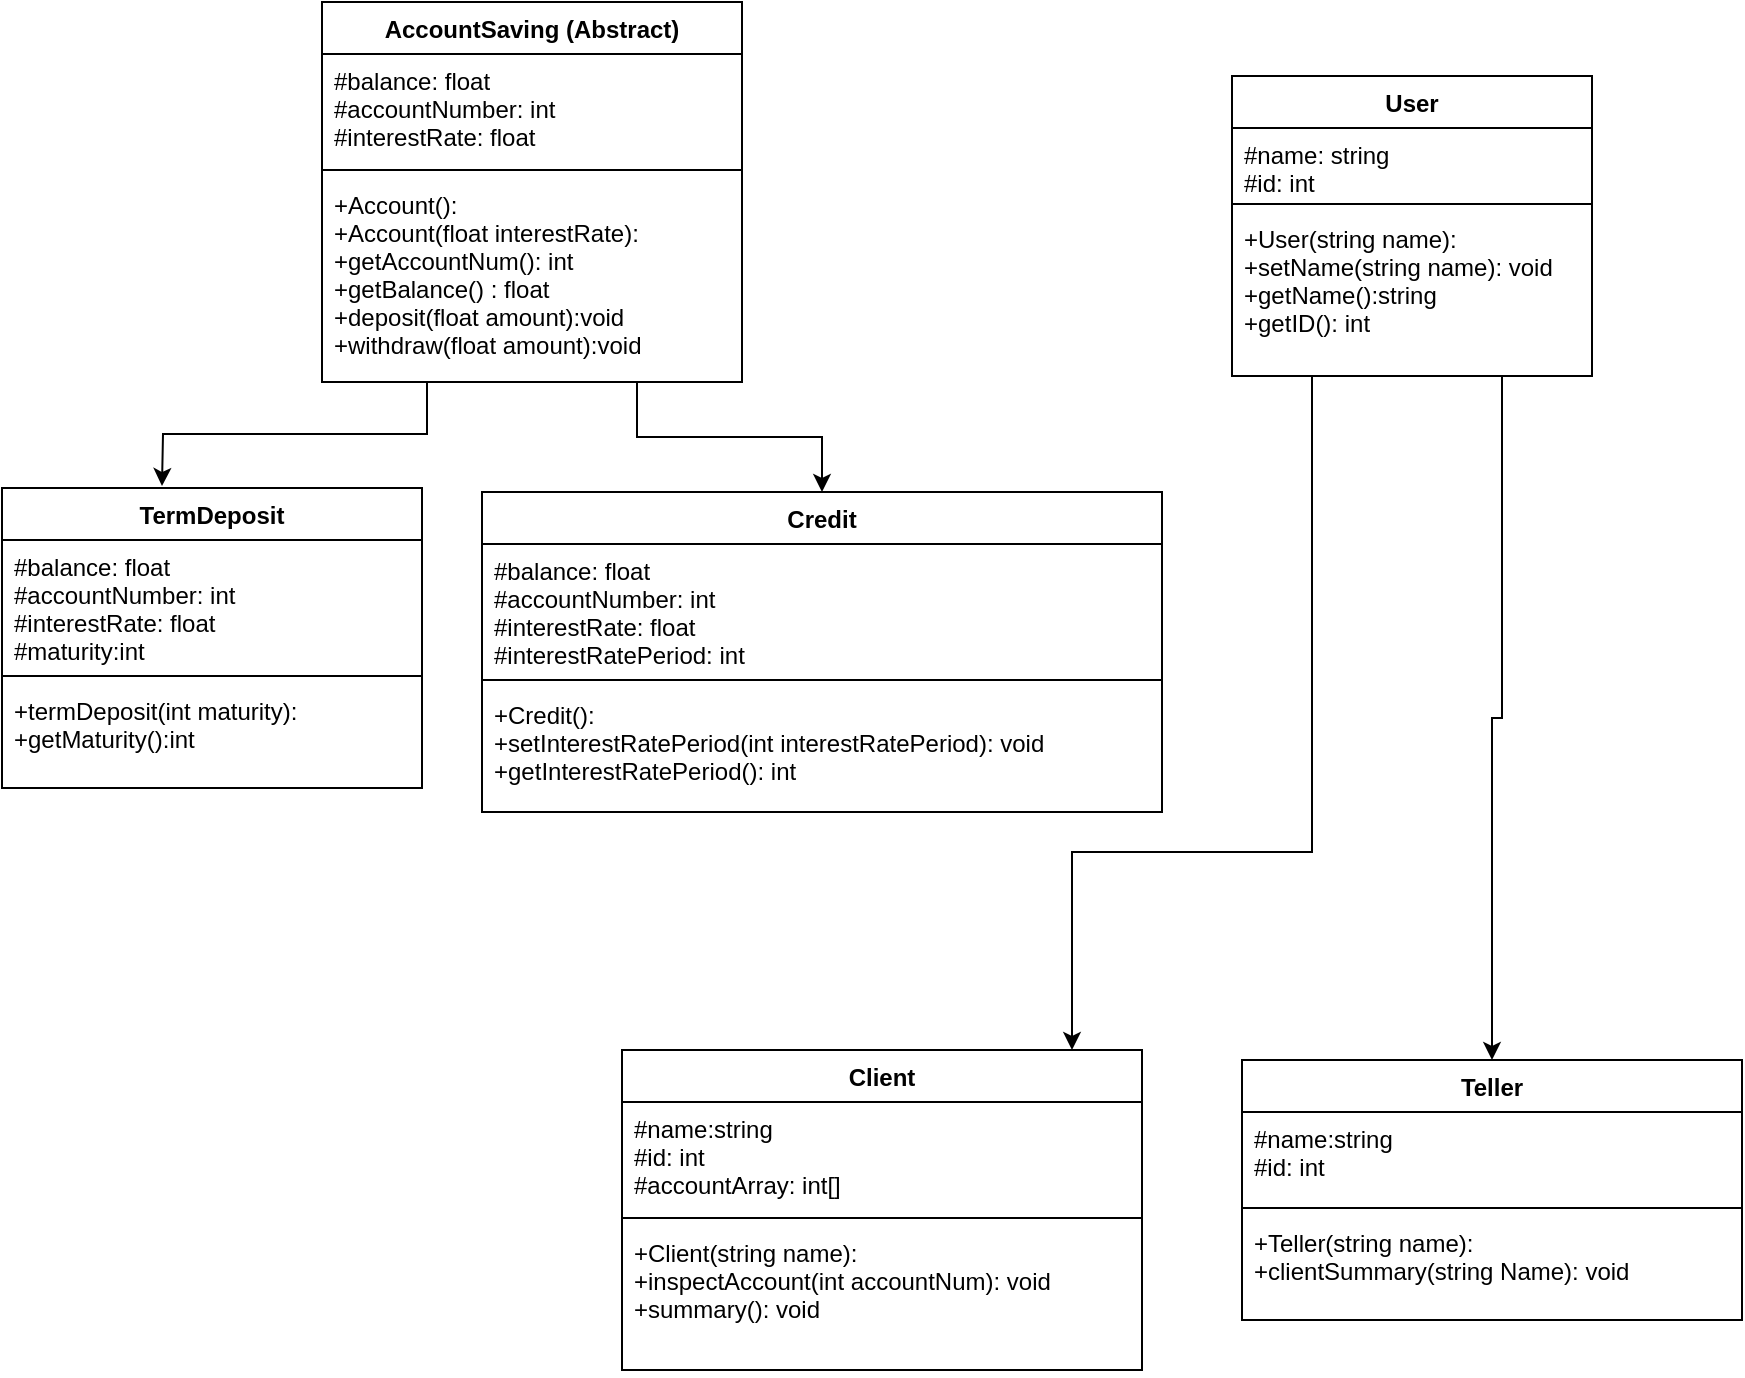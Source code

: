 <mxfile version="11.3.2" type="device" pages="1"><diagram id="7EYryl4mPlPN3u1QIGMJ" name="Page-1"><mxGraphModel dx="1408" dy="751" grid="1" gridSize="10" guides="1" tooltips="1" connect="1" arrows="1" fold="1" page="1" pageScale="1" pageWidth="850" pageHeight="1100" math="0" shadow="0"><root><mxCell id="0"/><mxCell id="1" parent="0"/><mxCell id="0VXwjf7-jMoszRAag_78-26" style="edgeStyle=orthogonalEdgeStyle;rounded=0;orthogonalLoop=1;jettySize=auto;html=1;exitX=0.25;exitY=1;exitDx=0;exitDy=0;" parent="1" source="0VXwjf7-jMoszRAag_78-1" edge="1"><mxGeometry relative="1" as="geometry"><mxPoint x="90" y="257" as="targetPoint"/></mxGeometry></mxCell><mxCell id="0VXwjf7-jMoszRAag_78-27" style="edgeStyle=orthogonalEdgeStyle;rounded=0;orthogonalLoop=1;jettySize=auto;html=1;exitX=0.75;exitY=1;exitDx=0;exitDy=0;entryX=0.5;entryY=0;entryDx=0;entryDy=0;" parent="1" source="0VXwjf7-jMoszRAag_78-1" target="0VXwjf7-jMoszRAag_78-9" edge="1"><mxGeometry relative="1" as="geometry"/></mxCell><mxCell id="0VXwjf7-jMoszRAag_78-1" value="AccountSaving (Abstract)" style="swimlane;fontStyle=1;align=center;verticalAlign=top;childLayout=stackLayout;horizontal=1;startSize=26;horizontalStack=0;resizeParent=1;resizeParentMax=0;resizeLast=0;collapsible=1;marginBottom=0;" parent="1" vertex="1"><mxGeometry x="170" y="15" width="210" height="190" as="geometry"/></mxCell><mxCell id="0VXwjf7-jMoszRAag_78-2" value="#balance: float&#xA;#accountNumber: int&#xA;#interestRate: float&#xA;" style="text;strokeColor=none;fillColor=none;align=left;verticalAlign=top;spacingLeft=4;spacingRight=4;overflow=hidden;rotatable=0;points=[[0,0.5],[1,0.5]];portConstraint=eastwest;" parent="0VXwjf7-jMoszRAag_78-1" vertex="1"><mxGeometry y="26" width="210" height="54" as="geometry"/></mxCell><mxCell id="0VXwjf7-jMoszRAag_78-3" value="" style="line;strokeWidth=1;fillColor=none;align=left;verticalAlign=middle;spacingTop=-1;spacingLeft=3;spacingRight=3;rotatable=0;labelPosition=right;points=[];portConstraint=eastwest;" parent="0VXwjf7-jMoszRAag_78-1" vertex="1"><mxGeometry y="80" width="210" height="8" as="geometry"/></mxCell><mxCell id="0VXwjf7-jMoszRAag_78-4" value="+Account():&#xA;+Account(float interestRate):&#xA;+getAccountNum(): int&#xA;+getBalance() : float&#xA;+deposit(float amount):void&#xA;+withdraw(float amount):void&#xA;&#xA;&#xA;" style="text;strokeColor=none;fillColor=none;align=left;verticalAlign=top;spacingLeft=4;spacingRight=4;overflow=hidden;rotatable=0;points=[[0,0.5],[1,0.5]];portConstraint=eastwest;" parent="0VXwjf7-jMoszRAag_78-1" vertex="1"><mxGeometry y="88" width="210" height="102" as="geometry"/></mxCell><mxCell id="0VXwjf7-jMoszRAag_78-9" value="Credit" style="swimlane;fontStyle=1;align=center;verticalAlign=top;childLayout=stackLayout;horizontal=1;startSize=26;horizontalStack=0;resizeParent=1;resizeParentMax=0;resizeLast=0;collapsible=1;marginBottom=0;" parent="1" vertex="1"><mxGeometry x="250" y="260" width="340" height="160" as="geometry"/></mxCell><mxCell id="0VXwjf7-jMoszRAag_78-10" value="#balance: float&#xA;#accountNumber: int&#xA;#interestRate: float&#xA;#interestRatePeriod: int&#xA;&#xA;" style="text;strokeColor=none;fillColor=none;align=left;verticalAlign=top;spacingLeft=4;spacingRight=4;overflow=hidden;rotatable=0;points=[[0,0.5],[1,0.5]];portConstraint=eastwest;" parent="0VXwjf7-jMoszRAag_78-9" vertex="1"><mxGeometry y="26" width="340" height="64" as="geometry"/></mxCell><mxCell id="0VXwjf7-jMoszRAag_78-11" value="" style="line;strokeWidth=1;fillColor=none;align=left;verticalAlign=middle;spacingTop=-1;spacingLeft=3;spacingRight=3;rotatable=0;labelPosition=right;points=[];portConstraint=eastwest;" parent="0VXwjf7-jMoszRAag_78-9" vertex="1"><mxGeometry y="90" width="340" height="8" as="geometry"/></mxCell><mxCell id="0VXwjf7-jMoszRAag_78-12" value="+Credit():&#xA;+setInterestRatePeriod(int interestRatePeriod): void&#xA;+getInterestRatePeriod(): int&#xA;" style="text;strokeColor=none;fillColor=none;align=left;verticalAlign=top;spacingLeft=4;spacingRight=4;overflow=hidden;rotatable=0;points=[[0,0.5],[1,0.5]];portConstraint=eastwest;" parent="0VXwjf7-jMoszRAag_78-9" vertex="1"><mxGeometry y="98" width="340" height="62" as="geometry"/></mxCell><mxCell id="0VXwjf7-jMoszRAag_78-28" style="edgeStyle=orthogonalEdgeStyle;rounded=0;orthogonalLoop=1;jettySize=auto;html=1;exitX=0.25;exitY=1;exitDx=0;exitDy=0;" parent="1" source="0VXwjf7-jMoszRAag_78-13" target="0VXwjf7-jMoszRAag_78-17" edge="1"><mxGeometry relative="1" as="geometry"><Array as="points"><mxPoint x="665" y="440"/><mxPoint x="545" y="440"/></Array></mxGeometry></mxCell><mxCell id="0VXwjf7-jMoszRAag_78-29" style="edgeStyle=orthogonalEdgeStyle;rounded=0;orthogonalLoop=1;jettySize=auto;html=1;exitX=0.75;exitY=1;exitDx=0;exitDy=0;entryX=0.5;entryY=0;entryDx=0;entryDy=0;" parent="1" source="0VXwjf7-jMoszRAag_78-13" target="0VXwjf7-jMoszRAag_78-21" edge="1"><mxGeometry relative="1" as="geometry"/></mxCell><mxCell id="0VXwjf7-jMoszRAag_78-13" value="User" style="swimlane;fontStyle=1;align=center;verticalAlign=top;childLayout=stackLayout;horizontal=1;startSize=26;horizontalStack=0;resizeParent=1;resizeParentMax=0;resizeLast=0;collapsible=1;marginBottom=0;" parent="1" vertex="1"><mxGeometry x="625" y="52" width="180" height="150" as="geometry"/></mxCell><mxCell id="0VXwjf7-jMoszRAag_78-14" value="#name: string&#xA;#id: int" style="text;strokeColor=none;fillColor=none;align=left;verticalAlign=top;spacingLeft=4;spacingRight=4;overflow=hidden;rotatable=0;points=[[0,0.5],[1,0.5]];portConstraint=eastwest;" parent="0VXwjf7-jMoszRAag_78-13" vertex="1"><mxGeometry y="26" width="180" height="34" as="geometry"/></mxCell><mxCell id="0VXwjf7-jMoszRAag_78-15" value="" style="line;strokeWidth=1;fillColor=none;align=left;verticalAlign=middle;spacingTop=-1;spacingLeft=3;spacingRight=3;rotatable=0;labelPosition=right;points=[];portConstraint=eastwest;" parent="0VXwjf7-jMoszRAag_78-13" vertex="1"><mxGeometry y="60" width="180" height="8" as="geometry"/></mxCell><mxCell id="0VXwjf7-jMoszRAag_78-16" value="+User(string name):&#xA;+setName(string name): void&#xA;+getName():string&#xA;+getID(): int&#xA;&#xA;&#xA;" style="text;strokeColor=none;fillColor=none;align=left;verticalAlign=top;spacingLeft=4;spacingRight=4;overflow=hidden;rotatable=0;points=[[0,0.5],[1,0.5]];portConstraint=eastwest;" parent="0VXwjf7-jMoszRAag_78-13" vertex="1"><mxGeometry y="68" width="180" height="82" as="geometry"/></mxCell><mxCell id="0VXwjf7-jMoszRAag_78-17" value="Client" style="swimlane;fontStyle=1;align=center;verticalAlign=top;childLayout=stackLayout;horizontal=1;startSize=26;horizontalStack=0;resizeParent=1;resizeParentMax=0;resizeLast=0;collapsible=1;marginBottom=0;" parent="1" vertex="1"><mxGeometry x="320" y="539" width="260" height="160" as="geometry"/></mxCell><mxCell id="0VXwjf7-jMoszRAag_78-18" value="#name:string&#xA;#id: int&#xA;#accountArray: int[]" style="text;strokeColor=none;fillColor=none;align=left;verticalAlign=top;spacingLeft=4;spacingRight=4;overflow=hidden;rotatable=0;points=[[0,0.5],[1,0.5]];portConstraint=eastwest;" parent="0VXwjf7-jMoszRAag_78-17" vertex="1"><mxGeometry y="26" width="260" height="54" as="geometry"/></mxCell><mxCell id="0VXwjf7-jMoszRAag_78-19" value="" style="line;strokeWidth=1;fillColor=none;align=left;verticalAlign=middle;spacingTop=-1;spacingLeft=3;spacingRight=3;rotatable=0;labelPosition=right;points=[];portConstraint=eastwest;" parent="0VXwjf7-jMoszRAag_78-17" vertex="1"><mxGeometry y="80" width="260" height="8" as="geometry"/></mxCell><mxCell id="0VXwjf7-jMoszRAag_78-20" value="+Client(string name):&#xA;+inspectAccount(int accountNum): void&#xA;+summary(): void&#xA;" style="text;strokeColor=none;fillColor=none;align=left;verticalAlign=top;spacingLeft=4;spacingRight=4;overflow=hidden;rotatable=0;points=[[0,0.5],[1,0.5]];portConstraint=eastwest;" parent="0VXwjf7-jMoszRAag_78-17" vertex="1"><mxGeometry y="88" width="260" height="72" as="geometry"/></mxCell><mxCell id="0VXwjf7-jMoszRAag_78-21" value="Teller" style="swimlane;fontStyle=1;align=center;verticalAlign=top;childLayout=stackLayout;horizontal=1;startSize=26;horizontalStack=0;resizeParent=1;resizeParentMax=0;resizeLast=0;collapsible=1;marginBottom=0;" parent="1" vertex="1"><mxGeometry x="630" y="544" width="250" height="130" as="geometry"/></mxCell><mxCell id="0VXwjf7-jMoszRAag_78-22" value="#name:string&#xA;#id: int&#xA;&#xA;&#xA;" style="text;strokeColor=none;fillColor=none;align=left;verticalAlign=top;spacingLeft=4;spacingRight=4;overflow=hidden;rotatable=0;points=[[0,0.5],[1,0.5]];portConstraint=eastwest;" parent="0VXwjf7-jMoszRAag_78-21" vertex="1"><mxGeometry y="26" width="250" height="44" as="geometry"/></mxCell><mxCell id="0VXwjf7-jMoszRAag_78-23" value="" style="line;strokeWidth=1;fillColor=none;align=left;verticalAlign=middle;spacingTop=-1;spacingLeft=3;spacingRight=3;rotatable=0;labelPosition=right;points=[];portConstraint=eastwest;" parent="0VXwjf7-jMoszRAag_78-21" vertex="1"><mxGeometry y="70" width="250" height="8" as="geometry"/></mxCell><mxCell id="0VXwjf7-jMoszRAag_78-24" value="+Teller(string name):&#xA;+clientSummary(string Name): void" style="text;strokeColor=none;fillColor=none;align=left;verticalAlign=top;spacingLeft=4;spacingRight=4;overflow=hidden;rotatable=0;points=[[0,0.5],[1,0.5]];portConstraint=eastwest;" parent="0VXwjf7-jMoszRAag_78-21" vertex="1"><mxGeometry y="78" width="250" height="52" as="geometry"/></mxCell><mxCell id="0VXwjf7-jMoszRAag_78-36" value="TermDeposit" style="swimlane;fontStyle=1;align=center;verticalAlign=top;childLayout=stackLayout;horizontal=1;startSize=26;horizontalStack=0;resizeParent=1;resizeParentMax=0;resizeLast=0;collapsible=1;marginBottom=0;" parent="1" vertex="1"><mxGeometry x="10" y="258" width="210" height="150" as="geometry"/></mxCell><mxCell id="0VXwjf7-jMoszRAag_78-37" value="#balance: float&#xA;#accountNumber: int&#xA;#interestRate: float&#xA;#maturity:int&#xA;" style="text;strokeColor=none;fillColor=none;align=left;verticalAlign=top;spacingLeft=4;spacingRight=4;overflow=hidden;rotatable=0;points=[[0,0.5],[1,0.5]];portConstraint=eastwest;" parent="0VXwjf7-jMoszRAag_78-36" vertex="1"><mxGeometry y="26" width="210" height="64" as="geometry"/></mxCell><mxCell id="0VXwjf7-jMoszRAag_78-38" value="" style="line;strokeWidth=1;fillColor=none;align=left;verticalAlign=middle;spacingTop=-1;spacingLeft=3;spacingRight=3;rotatable=0;labelPosition=right;points=[];portConstraint=eastwest;" parent="0VXwjf7-jMoszRAag_78-36" vertex="1"><mxGeometry y="90" width="210" height="8" as="geometry"/></mxCell><mxCell id="0VXwjf7-jMoszRAag_78-39" value="+termDeposit(int maturity):&#xA;+getMaturity():int&#xA;" style="text;strokeColor=none;fillColor=none;align=left;verticalAlign=top;spacingLeft=4;spacingRight=4;overflow=hidden;rotatable=0;points=[[0,0.5],[1,0.5]];portConstraint=eastwest;" parent="0VXwjf7-jMoszRAag_78-36" vertex="1"><mxGeometry y="98" width="210" height="52" as="geometry"/></mxCell></root></mxGraphModel></diagram></mxfile>